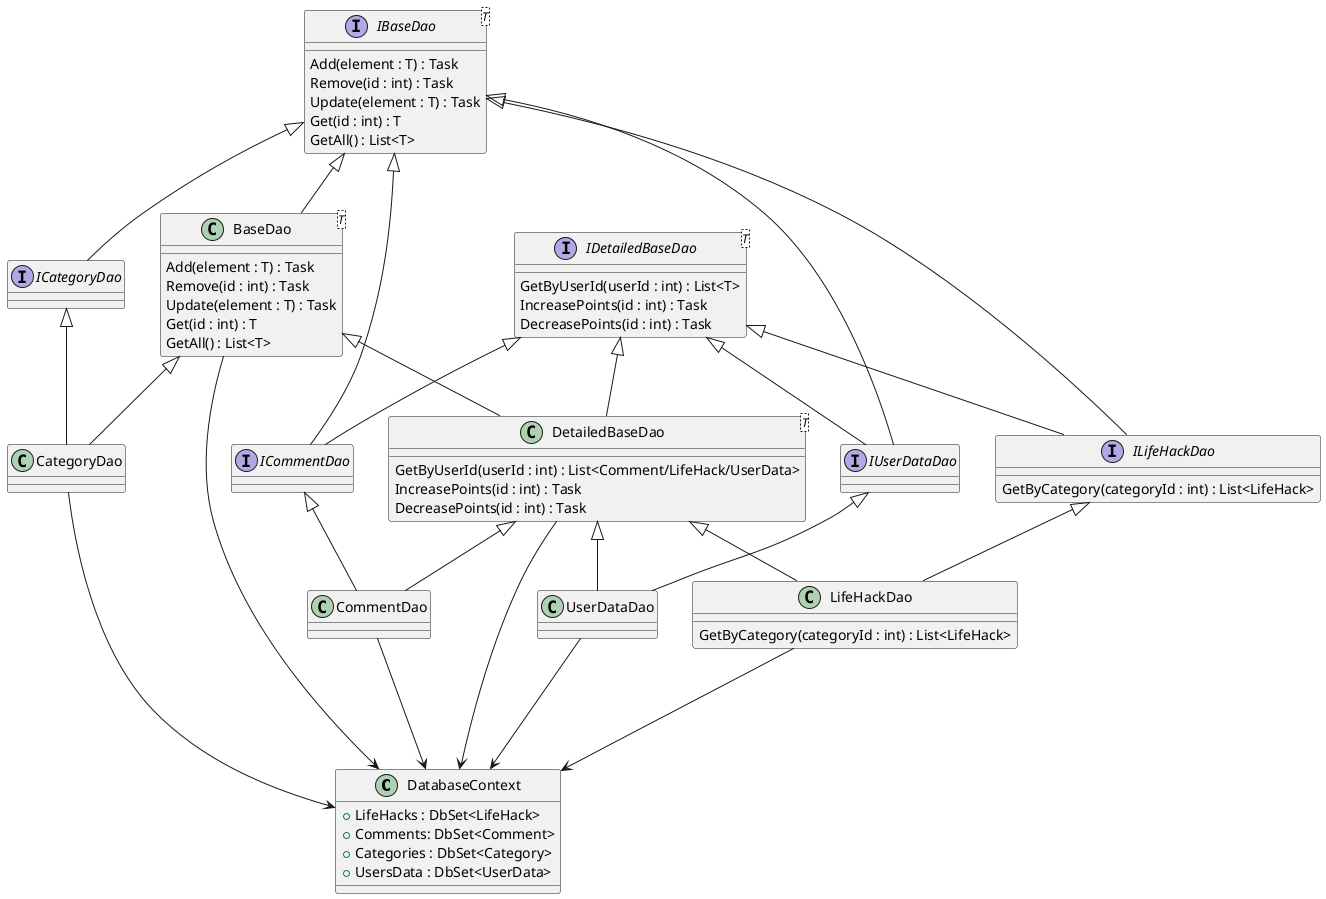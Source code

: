 @startuml
class DatabaseContext
{
    + LifeHacks : DbSet<LifeHack>
    + Comments: DbSet<Comment>
    + Categories : DbSet<Category>
    + UsersData : DbSet<UserData>
}

interface IBaseDao<T>
{
    Add(element : T) : Task 
    Remove(id : int) : Task 
    Update(element : T) : Task
    Get(id : int) : T 
    GetAll() : List<T> 
}

interface IDetailedBaseDao<T>
{
    GetByUserId(userId : int) : List<T>
    IncreasePoints(id : int) : Task
    DecreasePoints(id : int) : Task
}

interface ICategoryDao extends IBaseDao
{
}

interface ICommentDao extends IBaseDao, IDetailedBaseDao
{
}

interface IUserDataDao extends IBaseDao, IDetailedBaseDao
{
}

interface ILifeHackDao extends IBaseDao, IDetailedBaseDao
{
    GetByCategory(categoryId : int) : List<LifeHack>
}

class CategoryDao extends ICategoryDao, BaseDao
{
}

class CommentDao extends ICommentDao, DetailedBaseDao
{
}

class UserDataDao extends IUserDataDao, DetailedBaseDao
{
}

class LifeHackDao extends ILifeHackDao, DetailedBaseDao
{
    GetByCategory(categoryId : int) : List<LifeHack>
}

class BaseDao<T> extends IBaseDao
{
    Add(element : T) : Task 
    Remove(id : int) : Task 
    Update(element : T) : Task
    Get(id : int) : T 
    GetAll() : List<T> 
}

class DetailedBaseDao<T> extends IDetailedBaseDao, BaseDao
{
    GetByUserId(userId : int) : List<Comment/LifeHack/UserData>
    IncreasePoints(id : int) : Task
    DecreasePoints(id : int) : Task
}

DetailedBaseDao --> DatabaseContext
BaseDao --> DatabaseContext
CategoryDao -> DatabaseContext
CommentDao ---> DatabaseContext
UserDataDao --> DatabaseContext 
LifeHackDao --> DatabaseContext


@enduml